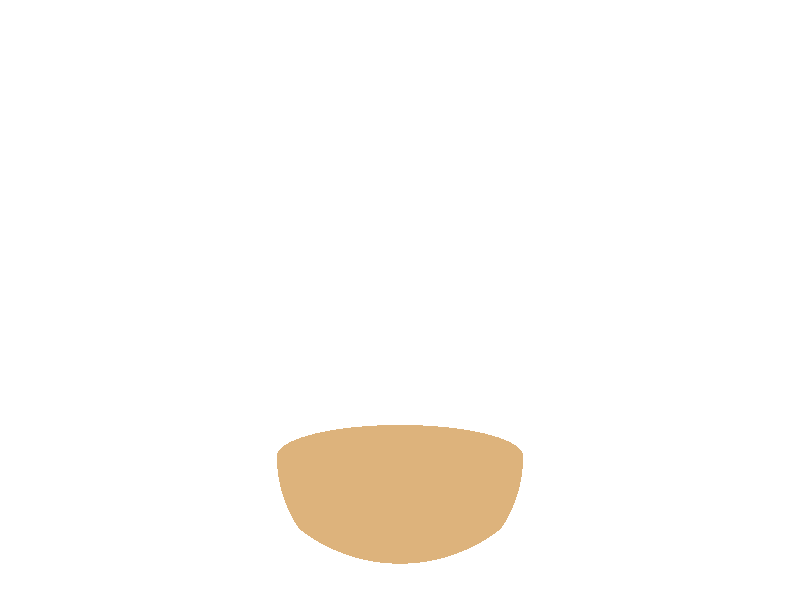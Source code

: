 #include "colors.inc"
#include "metals.inc"
#include "textures.inc"
                    
/*                    
#local bol = merge {
                object{o1}
                object{o2}
                object{o3}
            }
#declare cuenco = difference{
                object{bol}
                object{bol scale 0.97 translate<0,0.08,0>}
            }
*/

#local base_sphere = sphere{<0,-3,0>  5.3 texture { Copper_Metal }}
#local base_box = box{<-5.3,-7, -5.3>, <5.3,6, 5.3> texture { Copper_Metal }}
//base_sphere
//cubo_base

#local base_bowl = difference{
     		object{base_sphere}
     		object{base_box}
     		texture { Copper_Metal }
}
base_bowl

#local medium_sphere = sphere{<0,-5,0>  4.01 texture { Copper_Metal } }
#local medium_box_up = box{<-5,-5.3,-5>, <5,0, 5>  texture { Copper_Metal } }
#local medium_box_down = box{<-4.5,-9.5,-4.5>, <4.5,-7, 4.5>  texture { Copper_Metal } }
//medium_sphere
//medium_box_down
//medium_box_up

#local medium_bowl  = difference{
	difference{
		object{medium_sphere}
		object{medium_box_down}
	}
	object{medium_box_up}
	texture { Copper_Metal }
}
//medium_bowl
#local bowl_without_cone = merge{
	object{base_bowl}
	object{medium_bowl}
	texture { Copper_Metal }
}
//bowl_without_cone
#local final_bowl = cone {<0,-5.3,0>,4.01, <0,-5,0>, 4.01 texture { Copper_Metal } } 
//final_bowl
#local bowl_with_cone = merge{
	object{base_bowl}
	object{medium_bowl}
	object{final_bowl}
	texture { Copper_Metal }
}
//bowl_with_cone
#declare cuenco = difference{
                object{bowl_with_cone}
                object{bowl_with_cone scale 0.97}
                texture { Copper_Metal }
}
cuenco
background {color White}
camera {
	location <0,0,-20>
	look_at <0, 0, 0>
}
light_source{
<0,5, -5>
color rgb<1,1,1>
}